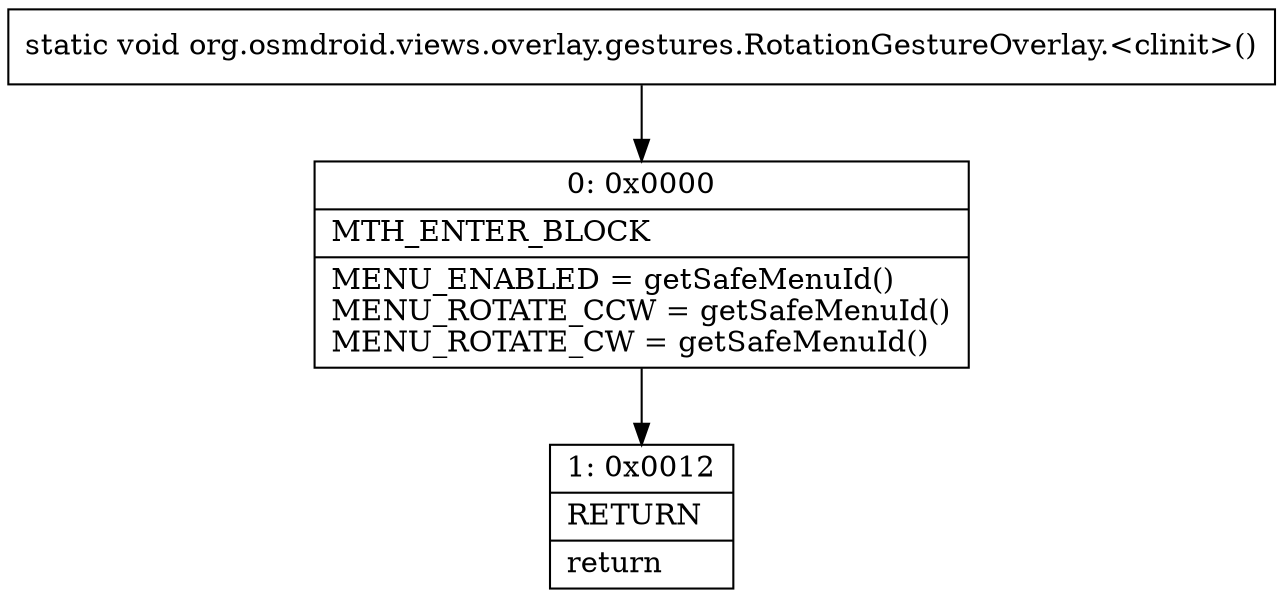 digraph "CFG fororg.osmdroid.views.overlay.gestures.RotationGestureOverlay.\<clinit\>()V" {
Node_0 [shape=record,label="{0\:\ 0x0000|MTH_ENTER_BLOCK\l|MENU_ENABLED = getSafeMenuId()\lMENU_ROTATE_CCW = getSafeMenuId()\lMENU_ROTATE_CW = getSafeMenuId()\l}"];
Node_1 [shape=record,label="{1\:\ 0x0012|RETURN\l|return\l}"];
MethodNode[shape=record,label="{static void org.osmdroid.views.overlay.gestures.RotationGestureOverlay.\<clinit\>() }"];
MethodNode -> Node_0;
Node_0 -> Node_1;
}


